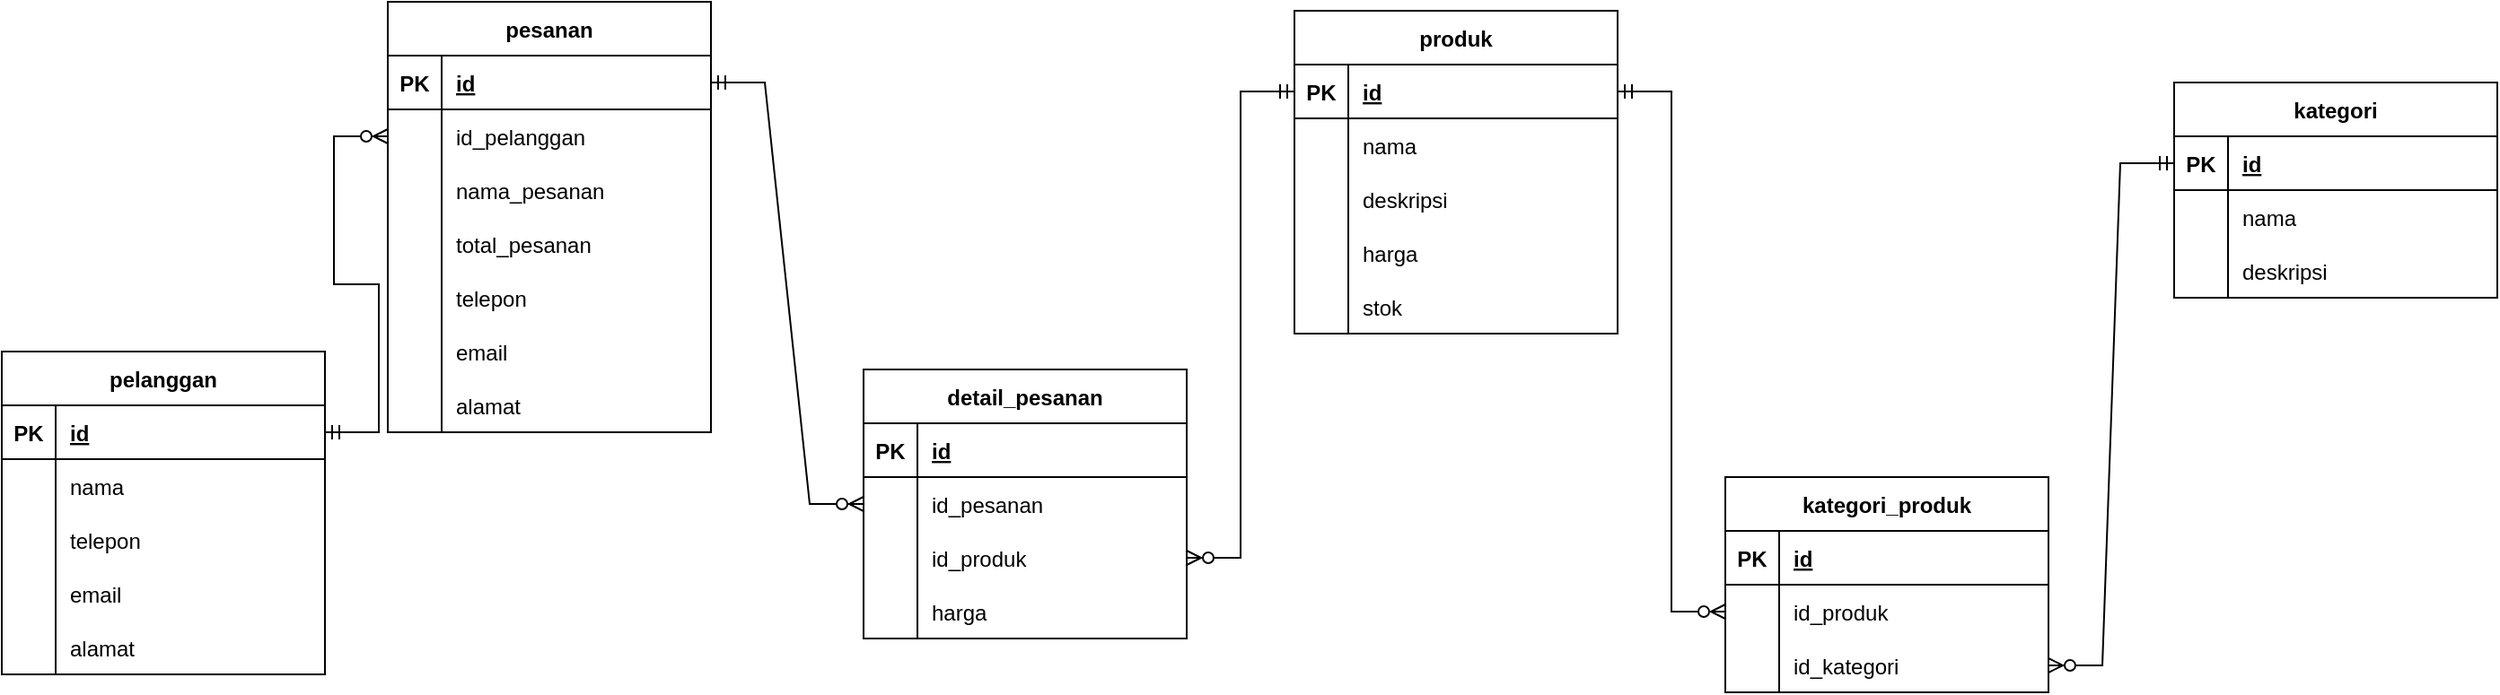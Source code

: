 <mxfile>
    <diagram id="DdSeFPwj7vcF3v-qImV0" name="Page-1">
        <mxGraphModel dx="671" dy="511" grid="1" gridSize="10" guides="1" tooltips="1" connect="1" arrows="1" fold="1" page="1" pageScale="1" pageWidth="850" pageHeight="1100" math="0" shadow="0">
            <root>
                <mxCell id="0"/>
                <mxCell id="1" parent="0"/>
                <mxCell id="Yi7rNI-i4tt3zs1nojZY-6" value="pelanggan" style="shape=table;startSize=30;container=1;collapsible=1;childLayout=tableLayout;fixedRows=1;rowLines=0;fontStyle=1;align=center;resizeLast=1;" parent="1" vertex="1">
                    <mxGeometry x="30" y="230" width="180" height="180" as="geometry"/>
                </mxCell>
                <mxCell id="Yi7rNI-i4tt3zs1nojZY-7" value="" style="shape=tableRow;horizontal=0;startSize=0;swimlaneHead=0;swimlaneBody=0;fillColor=none;collapsible=0;dropTarget=0;points=[[0,0.5],[1,0.5]];portConstraint=eastwest;top=0;left=0;right=0;bottom=1;" parent="Yi7rNI-i4tt3zs1nojZY-6" vertex="1">
                    <mxGeometry y="30" width="180" height="30" as="geometry"/>
                </mxCell>
                <mxCell id="Yi7rNI-i4tt3zs1nojZY-8" value="PK" style="shape=partialRectangle;connectable=0;fillColor=none;top=0;left=0;bottom=0;right=0;fontStyle=1;overflow=hidden;" parent="Yi7rNI-i4tt3zs1nojZY-7" vertex="1">
                    <mxGeometry width="30" height="30" as="geometry">
                        <mxRectangle width="30" height="30" as="alternateBounds"/>
                    </mxGeometry>
                </mxCell>
                <mxCell id="Yi7rNI-i4tt3zs1nojZY-9" value="id" style="shape=partialRectangle;connectable=0;fillColor=none;top=0;left=0;bottom=0;right=0;align=left;spacingLeft=6;fontStyle=5;overflow=hidden;" parent="Yi7rNI-i4tt3zs1nojZY-7" vertex="1">
                    <mxGeometry x="30" width="150" height="30" as="geometry">
                        <mxRectangle width="150" height="30" as="alternateBounds"/>
                    </mxGeometry>
                </mxCell>
                <mxCell id="Yi7rNI-i4tt3zs1nojZY-10" value="" style="shape=tableRow;horizontal=0;startSize=0;swimlaneHead=0;swimlaneBody=0;fillColor=none;collapsible=0;dropTarget=0;points=[[0,0.5],[1,0.5]];portConstraint=eastwest;top=0;left=0;right=0;bottom=0;" parent="Yi7rNI-i4tt3zs1nojZY-6" vertex="1">
                    <mxGeometry y="60" width="180" height="30" as="geometry"/>
                </mxCell>
                <mxCell id="Yi7rNI-i4tt3zs1nojZY-11" value="" style="shape=partialRectangle;connectable=0;fillColor=none;top=0;left=0;bottom=0;right=0;editable=1;overflow=hidden;" parent="Yi7rNI-i4tt3zs1nojZY-10" vertex="1">
                    <mxGeometry width="30" height="30" as="geometry">
                        <mxRectangle width="30" height="30" as="alternateBounds"/>
                    </mxGeometry>
                </mxCell>
                <mxCell id="Yi7rNI-i4tt3zs1nojZY-12" value="nama" style="shape=partialRectangle;connectable=0;fillColor=none;top=0;left=0;bottom=0;right=0;align=left;spacingLeft=6;overflow=hidden;" parent="Yi7rNI-i4tt3zs1nojZY-10" vertex="1">
                    <mxGeometry x="30" width="150" height="30" as="geometry">
                        <mxRectangle width="150" height="30" as="alternateBounds"/>
                    </mxGeometry>
                </mxCell>
                <mxCell id="Yi7rNI-i4tt3zs1nojZY-13" value="" style="shape=tableRow;horizontal=0;startSize=0;swimlaneHead=0;swimlaneBody=0;fillColor=none;collapsible=0;dropTarget=0;points=[[0,0.5],[1,0.5]];portConstraint=eastwest;top=0;left=0;right=0;bottom=0;" parent="Yi7rNI-i4tt3zs1nojZY-6" vertex="1">
                    <mxGeometry y="90" width="180" height="30" as="geometry"/>
                </mxCell>
                <mxCell id="Yi7rNI-i4tt3zs1nojZY-14" value="" style="shape=partialRectangle;connectable=0;fillColor=none;top=0;left=0;bottom=0;right=0;editable=1;overflow=hidden;" parent="Yi7rNI-i4tt3zs1nojZY-13" vertex="1">
                    <mxGeometry width="30" height="30" as="geometry">
                        <mxRectangle width="30" height="30" as="alternateBounds"/>
                    </mxGeometry>
                </mxCell>
                <mxCell id="Yi7rNI-i4tt3zs1nojZY-15" value="telepon" style="shape=partialRectangle;connectable=0;fillColor=none;top=0;left=0;bottom=0;right=0;align=left;spacingLeft=6;overflow=hidden;" parent="Yi7rNI-i4tt3zs1nojZY-13" vertex="1">
                    <mxGeometry x="30" width="150" height="30" as="geometry">
                        <mxRectangle width="150" height="30" as="alternateBounds"/>
                    </mxGeometry>
                </mxCell>
                <mxCell id="Yi7rNI-i4tt3zs1nojZY-16" value="" style="shape=tableRow;horizontal=0;startSize=0;swimlaneHead=0;swimlaneBody=0;fillColor=none;collapsible=0;dropTarget=0;points=[[0,0.5],[1,0.5]];portConstraint=eastwest;top=0;left=0;right=0;bottom=0;" parent="Yi7rNI-i4tt3zs1nojZY-6" vertex="1">
                    <mxGeometry y="120" width="180" height="30" as="geometry"/>
                </mxCell>
                <mxCell id="Yi7rNI-i4tt3zs1nojZY-17" value="" style="shape=partialRectangle;connectable=0;fillColor=none;top=0;left=0;bottom=0;right=0;editable=1;overflow=hidden;" parent="Yi7rNI-i4tt3zs1nojZY-16" vertex="1">
                    <mxGeometry width="30" height="30" as="geometry">
                        <mxRectangle width="30" height="30" as="alternateBounds"/>
                    </mxGeometry>
                </mxCell>
                <mxCell id="Yi7rNI-i4tt3zs1nojZY-18" value="email" style="shape=partialRectangle;connectable=0;fillColor=none;top=0;left=0;bottom=0;right=0;align=left;spacingLeft=6;overflow=hidden;" parent="Yi7rNI-i4tt3zs1nojZY-16" vertex="1">
                    <mxGeometry x="30" width="150" height="30" as="geometry">
                        <mxRectangle width="150" height="30" as="alternateBounds"/>
                    </mxGeometry>
                </mxCell>
                <mxCell id="Yi7rNI-i4tt3zs1nojZY-24" value="" style="shape=tableRow;horizontal=0;startSize=0;swimlaneHead=0;swimlaneBody=0;fillColor=none;collapsible=0;dropTarget=0;points=[[0,0.5],[1,0.5]];portConstraint=eastwest;top=0;left=0;right=0;bottom=0;" parent="Yi7rNI-i4tt3zs1nojZY-6" vertex="1">
                    <mxGeometry y="150" width="180" height="30" as="geometry"/>
                </mxCell>
                <mxCell id="Yi7rNI-i4tt3zs1nojZY-25" value="" style="shape=partialRectangle;connectable=0;fillColor=none;top=0;left=0;bottom=0;right=0;editable=1;overflow=hidden;" parent="Yi7rNI-i4tt3zs1nojZY-24" vertex="1">
                    <mxGeometry width="30" height="30" as="geometry">
                        <mxRectangle width="30" height="30" as="alternateBounds"/>
                    </mxGeometry>
                </mxCell>
                <mxCell id="Yi7rNI-i4tt3zs1nojZY-26" value="alamat" style="shape=partialRectangle;connectable=0;fillColor=none;top=0;left=0;bottom=0;right=0;align=left;spacingLeft=6;overflow=hidden;" parent="Yi7rNI-i4tt3zs1nojZY-24" vertex="1">
                    <mxGeometry x="30" width="150" height="30" as="geometry">
                        <mxRectangle width="150" height="30" as="alternateBounds"/>
                    </mxGeometry>
                </mxCell>
                <mxCell id="Yi7rNI-i4tt3zs1nojZY-27" value="pesanan" style="shape=table;startSize=30;container=1;collapsible=1;childLayout=tableLayout;fixedRows=1;rowLines=0;fontStyle=1;align=center;resizeLast=1;" parent="1" vertex="1">
                    <mxGeometry x="245" y="35" width="180" height="240" as="geometry"/>
                </mxCell>
                <mxCell id="Yi7rNI-i4tt3zs1nojZY-28" value="" style="shape=tableRow;horizontal=0;startSize=0;swimlaneHead=0;swimlaneBody=0;fillColor=none;collapsible=0;dropTarget=0;points=[[0,0.5],[1,0.5]];portConstraint=eastwest;top=0;left=0;right=0;bottom=1;" parent="Yi7rNI-i4tt3zs1nojZY-27" vertex="1">
                    <mxGeometry y="30" width="180" height="30" as="geometry"/>
                </mxCell>
                <mxCell id="Yi7rNI-i4tt3zs1nojZY-29" value="PK" style="shape=partialRectangle;connectable=0;fillColor=none;top=0;left=0;bottom=0;right=0;fontStyle=1;overflow=hidden;" parent="Yi7rNI-i4tt3zs1nojZY-28" vertex="1">
                    <mxGeometry width="30" height="30" as="geometry">
                        <mxRectangle width="30" height="30" as="alternateBounds"/>
                    </mxGeometry>
                </mxCell>
                <mxCell id="Yi7rNI-i4tt3zs1nojZY-30" value="id" style="shape=partialRectangle;connectable=0;fillColor=none;top=0;left=0;bottom=0;right=0;align=left;spacingLeft=6;fontStyle=5;overflow=hidden;" parent="Yi7rNI-i4tt3zs1nojZY-28" vertex="1">
                    <mxGeometry x="30" width="150" height="30" as="geometry">
                        <mxRectangle width="150" height="30" as="alternateBounds"/>
                    </mxGeometry>
                </mxCell>
                <mxCell id="Yi7rNI-i4tt3zs1nojZY-31" value="" style="shape=tableRow;horizontal=0;startSize=0;swimlaneHead=0;swimlaneBody=0;fillColor=none;collapsible=0;dropTarget=0;points=[[0,0.5],[1,0.5]];portConstraint=eastwest;top=0;left=0;right=0;bottom=0;" parent="Yi7rNI-i4tt3zs1nojZY-27" vertex="1">
                    <mxGeometry y="60" width="180" height="30" as="geometry"/>
                </mxCell>
                <mxCell id="Yi7rNI-i4tt3zs1nojZY-32" value="" style="shape=partialRectangle;connectable=0;fillColor=none;top=0;left=0;bottom=0;right=0;editable=1;overflow=hidden;" parent="Yi7rNI-i4tt3zs1nojZY-31" vertex="1">
                    <mxGeometry width="30" height="30" as="geometry">
                        <mxRectangle width="30" height="30" as="alternateBounds"/>
                    </mxGeometry>
                </mxCell>
                <mxCell id="Yi7rNI-i4tt3zs1nojZY-33" value="id_pelanggan" style="shape=partialRectangle;connectable=0;fillColor=none;top=0;left=0;bottom=0;right=0;align=left;spacingLeft=6;overflow=hidden;" parent="Yi7rNI-i4tt3zs1nojZY-31" vertex="1">
                    <mxGeometry x="30" width="150" height="30" as="geometry">
                        <mxRectangle width="150" height="30" as="alternateBounds"/>
                    </mxGeometry>
                </mxCell>
                <mxCell id="Yi7rNI-i4tt3zs1nojZY-37" value="" style="shape=tableRow;horizontal=0;startSize=0;swimlaneHead=0;swimlaneBody=0;fillColor=none;collapsible=0;dropTarget=0;points=[[0,0.5],[1,0.5]];portConstraint=eastwest;top=0;left=0;right=0;bottom=0;" parent="Yi7rNI-i4tt3zs1nojZY-27" vertex="1">
                    <mxGeometry y="90" width="180" height="30" as="geometry"/>
                </mxCell>
                <mxCell id="Yi7rNI-i4tt3zs1nojZY-38" value="" style="shape=partialRectangle;connectable=0;fillColor=none;top=0;left=0;bottom=0;right=0;editable=1;overflow=hidden;" parent="Yi7rNI-i4tt3zs1nojZY-37" vertex="1">
                    <mxGeometry width="30" height="30" as="geometry">
                        <mxRectangle width="30" height="30" as="alternateBounds"/>
                    </mxGeometry>
                </mxCell>
                <mxCell id="Yi7rNI-i4tt3zs1nojZY-39" value="nama_pesanan" style="shape=partialRectangle;connectable=0;fillColor=none;top=0;left=0;bottom=0;right=0;align=left;spacingLeft=6;overflow=hidden;" parent="Yi7rNI-i4tt3zs1nojZY-37" vertex="1">
                    <mxGeometry x="30" width="150" height="30" as="geometry">
                        <mxRectangle width="150" height="30" as="alternateBounds"/>
                    </mxGeometry>
                </mxCell>
                <mxCell id="Yi7rNI-i4tt3zs1nojZY-40" value="" style="shape=tableRow;horizontal=0;startSize=0;swimlaneHead=0;swimlaneBody=0;fillColor=none;collapsible=0;dropTarget=0;points=[[0,0.5],[1,0.5]];portConstraint=eastwest;top=0;left=0;right=0;bottom=0;" parent="Yi7rNI-i4tt3zs1nojZY-27" vertex="1">
                    <mxGeometry y="120" width="180" height="30" as="geometry"/>
                </mxCell>
                <mxCell id="Yi7rNI-i4tt3zs1nojZY-41" value="" style="shape=partialRectangle;connectable=0;fillColor=none;top=0;left=0;bottom=0;right=0;editable=1;overflow=hidden;" parent="Yi7rNI-i4tt3zs1nojZY-40" vertex="1">
                    <mxGeometry width="30" height="30" as="geometry">
                        <mxRectangle width="30" height="30" as="alternateBounds"/>
                    </mxGeometry>
                </mxCell>
                <mxCell id="Yi7rNI-i4tt3zs1nojZY-42" value="total_pesanan" style="shape=partialRectangle;connectable=0;fillColor=none;top=0;left=0;bottom=0;right=0;align=left;spacingLeft=6;overflow=hidden;" parent="Yi7rNI-i4tt3zs1nojZY-40" vertex="1">
                    <mxGeometry x="30" width="150" height="30" as="geometry">
                        <mxRectangle width="150" height="30" as="alternateBounds"/>
                    </mxGeometry>
                </mxCell>
                <mxCell id="Yi7rNI-i4tt3zs1nojZY-34" value="" style="shape=tableRow;horizontal=0;startSize=0;swimlaneHead=0;swimlaneBody=0;fillColor=none;collapsible=0;dropTarget=0;points=[[0,0.5],[1,0.5]];portConstraint=eastwest;top=0;left=0;right=0;bottom=0;" parent="Yi7rNI-i4tt3zs1nojZY-27" vertex="1">
                    <mxGeometry y="150" width="180" height="30" as="geometry"/>
                </mxCell>
                <mxCell id="Yi7rNI-i4tt3zs1nojZY-35" value="" style="shape=partialRectangle;connectable=0;fillColor=none;top=0;left=0;bottom=0;right=0;editable=1;overflow=hidden;" parent="Yi7rNI-i4tt3zs1nojZY-34" vertex="1">
                    <mxGeometry width="30" height="30" as="geometry">
                        <mxRectangle width="30" height="30" as="alternateBounds"/>
                    </mxGeometry>
                </mxCell>
                <mxCell id="Yi7rNI-i4tt3zs1nojZY-36" value="telepon" style="shape=partialRectangle;connectable=0;fillColor=none;top=0;left=0;bottom=0;right=0;align=left;spacingLeft=6;overflow=hidden;" parent="Yi7rNI-i4tt3zs1nojZY-34" vertex="1">
                    <mxGeometry x="30" width="150" height="30" as="geometry">
                        <mxRectangle width="150" height="30" as="alternateBounds"/>
                    </mxGeometry>
                </mxCell>
                <mxCell id="Yi7rNI-i4tt3zs1nojZY-136" value="" style="shape=tableRow;horizontal=0;startSize=0;swimlaneHead=0;swimlaneBody=0;fillColor=none;collapsible=0;dropTarget=0;points=[[0,0.5],[1,0.5]];portConstraint=eastwest;top=0;left=0;right=0;bottom=0;" parent="Yi7rNI-i4tt3zs1nojZY-27" vertex="1">
                    <mxGeometry y="180" width="180" height="30" as="geometry"/>
                </mxCell>
                <mxCell id="Yi7rNI-i4tt3zs1nojZY-137" value="" style="shape=partialRectangle;connectable=0;fillColor=none;top=0;left=0;bottom=0;right=0;editable=1;overflow=hidden;" parent="Yi7rNI-i4tt3zs1nojZY-136" vertex="1">
                    <mxGeometry width="30" height="30" as="geometry">
                        <mxRectangle width="30" height="30" as="alternateBounds"/>
                    </mxGeometry>
                </mxCell>
                <mxCell id="Yi7rNI-i4tt3zs1nojZY-138" value="email" style="shape=partialRectangle;connectable=0;fillColor=none;top=0;left=0;bottom=0;right=0;align=left;spacingLeft=6;overflow=hidden;" parent="Yi7rNI-i4tt3zs1nojZY-136" vertex="1">
                    <mxGeometry x="30" width="150" height="30" as="geometry">
                        <mxRectangle width="150" height="30" as="alternateBounds"/>
                    </mxGeometry>
                </mxCell>
                <mxCell id="Yi7rNI-i4tt3zs1nojZY-139" value="" style="shape=tableRow;horizontal=0;startSize=0;swimlaneHead=0;swimlaneBody=0;fillColor=none;collapsible=0;dropTarget=0;points=[[0,0.5],[1,0.5]];portConstraint=eastwest;top=0;left=0;right=0;bottom=0;" parent="Yi7rNI-i4tt3zs1nojZY-27" vertex="1">
                    <mxGeometry y="210" width="180" height="30" as="geometry"/>
                </mxCell>
                <mxCell id="Yi7rNI-i4tt3zs1nojZY-140" value="" style="shape=partialRectangle;connectable=0;fillColor=none;top=0;left=0;bottom=0;right=0;editable=1;overflow=hidden;" parent="Yi7rNI-i4tt3zs1nojZY-139" vertex="1">
                    <mxGeometry width="30" height="30" as="geometry">
                        <mxRectangle width="30" height="30" as="alternateBounds"/>
                    </mxGeometry>
                </mxCell>
                <mxCell id="Yi7rNI-i4tt3zs1nojZY-141" value="alamat" style="shape=partialRectangle;connectable=0;fillColor=none;top=0;left=0;bottom=0;right=0;align=left;spacingLeft=6;overflow=hidden;" parent="Yi7rNI-i4tt3zs1nojZY-139" vertex="1">
                    <mxGeometry x="30" width="150" height="30" as="geometry">
                        <mxRectangle width="150" height="30" as="alternateBounds"/>
                    </mxGeometry>
                </mxCell>
                <mxCell id="Yi7rNI-i4tt3zs1nojZY-47" value="produk" style="shape=table;startSize=30;container=1;collapsible=1;childLayout=tableLayout;fixedRows=1;rowLines=0;fontStyle=1;align=center;resizeLast=1;" parent="1" vertex="1">
                    <mxGeometry x="750" y="40" width="180" height="180" as="geometry"/>
                </mxCell>
                <mxCell id="Yi7rNI-i4tt3zs1nojZY-48" value="" style="shape=tableRow;horizontal=0;startSize=0;swimlaneHead=0;swimlaneBody=0;fillColor=none;collapsible=0;dropTarget=0;points=[[0,0.5],[1,0.5]];portConstraint=eastwest;top=0;left=0;right=0;bottom=1;" parent="Yi7rNI-i4tt3zs1nojZY-47" vertex="1">
                    <mxGeometry y="30" width="180" height="30" as="geometry"/>
                </mxCell>
                <mxCell id="Yi7rNI-i4tt3zs1nojZY-49" value="PK" style="shape=partialRectangle;connectable=0;fillColor=none;top=0;left=0;bottom=0;right=0;fontStyle=1;overflow=hidden;" parent="Yi7rNI-i4tt3zs1nojZY-48" vertex="1">
                    <mxGeometry width="30" height="30" as="geometry">
                        <mxRectangle width="30" height="30" as="alternateBounds"/>
                    </mxGeometry>
                </mxCell>
                <mxCell id="Yi7rNI-i4tt3zs1nojZY-50" value="id" style="shape=partialRectangle;connectable=0;fillColor=none;top=0;left=0;bottom=0;right=0;align=left;spacingLeft=6;fontStyle=5;overflow=hidden;" parent="Yi7rNI-i4tt3zs1nojZY-48" vertex="1">
                    <mxGeometry x="30" width="150" height="30" as="geometry">
                        <mxRectangle width="150" height="30" as="alternateBounds"/>
                    </mxGeometry>
                </mxCell>
                <mxCell id="Yi7rNI-i4tt3zs1nojZY-51" value="" style="shape=tableRow;horizontal=0;startSize=0;swimlaneHead=0;swimlaneBody=0;fillColor=none;collapsible=0;dropTarget=0;points=[[0,0.5],[1,0.5]];portConstraint=eastwest;top=0;left=0;right=0;bottom=0;" parent="Yi7rNI-i4tt3zs1nojZY-47" vertex="1">
                    <mxGeometry y="60" width="180" height="30" as="geometry"/>
                </mxCell>
                <mxCell id="Yi7rNI-i4tt3zs1nojZY-52" value="" style="shape=partialRectangle;connectable=0;fillColor=none;top=0;left=0;bottom=0;right=0;editable=1;overflow=hidden;" parent="Yi7rNI-i4tt3zs1nojZY-51" vertex="1">
                    <mxGeometry width="30" height="30" as="geometry">
                        <mxRectangle width="30" height="30" as="alternateBounds"/>
                    </mxGeometry>
                </mxCell>
                <mxCell id="Yi7rNI-i4tt3zs1nojZY-53" value="nama" style="shape=partialRectangle;connectable=0;fillColor=none;top=0;left=0;bottom=0;right=0;align=left;spacingLeft=6;overflow=hidden;" parent="Yi7rNI-i4tt3zs1nojZY-51" vertex="1">
                    <mxGeometry x="30" width="150" height="30" as="geometry">
                        <mxRectangle width="150" height="30" as="alternateBounds"/>
                    </mxGeometry>
                </mxCell>
                <mxCell id="Yi7rNI-i4tt3zs1nojZY-54" value="" style="shape=tableRow;horizontal=0;startSize=0;swimlaneHead=0;swimlaneBody=0;fillColor=none;collapsible=0;dropTarget=0;points=[[0,0.5],[1,0.5]];portConstraint=eastwest;top=0;left=0;right=0;bottom=0;" parent="Yi7rNI-i4tt3zs1nojZY-47" vertex="1">
                    <mxGeometry y="90" width="180" height="30" as="geometry"/>
                </mxCell>
                <mxCell id="Yi7rNI-i4tt3zs1nojZY-55" value="" style="shape=partialRectangle;connectable=0;fillColor=none;top=0;left=0;bottom=0;right=0;editable=1;overflow=hidden;" parent="Yi7rNI-i4tt3zs1nojZY-54" vertex="1">
                    <mxGeometry width="30" height="30" as="geometry">
                        <mxRectangle width="30" height="30" as="alternateBounds"/>
                    </mxGeometry>
                </mxCell>
                <mxCell id="Yi7rNI-i4tt3zs1nojZY-56" value="deskripsi" style="shape=partialRectangle;connectable=0;fillColor=none;top=0;left=0;bottom=0;right=0;align=left;spacingLeft=6;overflow=hidden;" parent="Yi7rNI-i4tt3zs1nojZY-54" vertex="1">
                    <mxGeometry x="30" width="150" height="30" as="geometry">
                        <mxRectangle width="150" height="30" as="alternateBounds"/>
                    </mxGeometry>
                </mxCell>
                <mxCell id="Yi7rNI-i4tt3zs1nojZY-57" value="" style="shape=tableRow;horizontal=0;startSize=0;swimlaneHead=0;swimlaneBody=0;fillColor=none;collapsible=0;dropTarget=0;points=[[0,0.5],[1,0.5]];portConstraint=eastwest;top=0;left=0;right=0;bottom=0;" parent="Yi7rNI-i4tt3zs1nojZY-47" vertex="1">
                    <mxGeometry y="120" width="180" height="30" as="geometry"/>
                </mxCell>
                <mxCell id="Yi7rNI-i4tt3zs1nojZY-58" value="" style="shape=partialRectangle;connectable=0;fillColor=none;top=0;left=0;bottom=0;right=0;editable=1;overflow=hidden;" parent="Yi7rNI-i4tt3zs1nojZY-57" vertex="1">
                    <mxGeometry width="30" height="30" as="geometry">
                        <mxRectangle width="30" height="30" as="alternateBounds"/>
                    </mxGeometry>
                </mxCell>
                <mxCell id="Yi7rNI-i4tt3zs1nojZY-59" value="harga" style="shape=partialRectangle;connectable=0;fillColor=none;top=0;left=0;bottom=0;right=0;align=left;spacingLeft=6;overflow=hidden;" parent="Yi7rNI-i4tt3zs1nojZY-57" vertex="1">
                    <mxGeometry x="30" width="150" height="30" as="geometry">
                        <mxRectangle width="150" height="30" as="alternateBounds"/>
                    </mxGeometry>
                </mxCell>
                <mxCell id="3YHZOsRgYViSHwkHLnGE-1" value="" style="shape=tableRow;horizontal=0;startSize=0;swimlaneHead=0;swimlaneBody=0;fillColor=none;collapsible=0;dropTarget=0;points=[[0,0.5],[1,0.5]];portConstraint=eastwest;top=0;left=0;right=0;bottom=0;" parent="Yi7rNI-i4tt3zs1nojZY-47" vertex="1">
                    <mxGeometry y="150" width="180" height="30" as="geometry"/>
                </mxCell>
                <mxCell id="3YHZOsRgYViSHwkHLnGE-2" value="" style="shape=partialRectangle;connectable=0;fillColor=none;top=0;left=0;bottom=0;right=0;editable=1;overflow=hidden;" parent="3YHZOsRgYViSHwkHLnGE-1" vertex="1">
                    <mxGeometry width="30" height="30" as="geometry">
                        <mxRectangle width="30" height="30" as="alternateBounds"/>
                    </mxGeometry>
                </mxCell>
                <mxCell id="3YHZOsRgYViSHwkHLnGE-3" value="stok" style="shape=partialRectangle;connectable=0;fillColor=none;top=0;left=0;bottom=0;right=0;align=left;spacingLeft=6;overflow=hidden;" parent="3YHZOsRgYViSHwkHLnGE-1" vertex="1">
                    <mxGeometry x="30" width="150" height="30" as="geometry">
                        <mxRectangle width="150" height="30" as="alternateBounds"/>
                    </mxGeometry>
                </mxCell>
                <mxCell id="Yi7rNI-i4tt3zs1nojZY-63" value="kategori" style="shape=table;startSize=30;container=1;collapsible=1;childLayout=tableLayout;fixedRows=1;rowLines=0;fontStyle=1;align=center;resizeLast=1;" parent="1" vertex="1">
                    <mxGeometry x="1240" y="80" width="180" height="120" as="geometry"/>
                </mxCell>
                <mxCell id="Yi7rNI-i4tt3zs1nojZY-64" value="" style="shape=tableRow;horizontal=0;startSize=0;swimlaneHead=0;swimlaneBody=0;fillColor=none;collapsible=0;dropTarget=0;points=[[0,0.5],[1,0.5]];portConstraint=eastwest;top=0;left=0;right=0;bottom=1;" parent="Yi7rNI-i4tt3zs1nojZY-63" vertex="1">
                    <mxGeometry y="30" width="180" height="30" as="geometry"/>
                </mxCell>
                <mxCell id="Yi7rNI-i4tt3zs1nojZY-65" value="PK" style="shape=partialRectangle;connectable=0;fillColor=none;top=0;left=0;bottom=0;right=0;fontStyle=1;overflow=hidden;" parent="Yi7rNI-i4tt3zs1nojZY-64" vertex="1">
                    <mxGeometry width="30" height="30" as="geometry">
                        <mxRectangle width="30" height="30" as="alternateBounds"/>
                    </mxGeometry>
                </mxCell>
                <mxCell id="Yi7rNI-i4tt3zs1nojZY-66" value="id" style="shape=partialRectangle;connectable=0;fillColor=none;top=0;left=0;bottom=0;right=0;align=left;spacingLeft=6;fontStyle=5;overflow=hidden;" parent="Yi7rNI-i4tt3zs1nojZY-64" vertex="1">
                    <mxGeometry x="30" width="150" height="30" as="geometry">
                        <mxRectangle width="150" height="30" as="alternateBounds"/>
                    </mxGeometry>
                </mxCell>
                <mxCell id="Yi7rNI-i4tt3zs1nojZY-67" value="" style="shape=tableRow;horizontal=0;startSize=0;swimlaneHead=0;swimlaneBody=0;fillColor=none;collapsible=0;dropTarget=0;points=[[0,0.5],[1,0.5]];portConstraint=eastwest;top=0;left=0;right=0;bottom=0;" parent="Yi7rNI-i4tt3zs1nojZY-63" vertex="1">
                    <mxGeometry y="60" width="180" height="30" as="geometry"/>
                </mxCell>
                <mxCell id="Yi7rNI-i4tt3zs1nojZY-68" value="" style="shape=partialRectangle;connectable=0;fillColor=none;top=0;left=0;bottom=0;right=0;editable=1;overflow=hidden;" parent="Yi7rNI-i4tt3zs1nojZY-67" vertex="1">
                    <mxGeometry width="30" height="30" as="geometry">
                        <mxRectangle width="30" height="30" as="alternateBounds"/>
                    </mxGeometry>
                </mxCell>
                <mxCell id="Yi7rNI-i4tt3zs1nojZY-69" value="nama" style="shape=partialRectangle;connectable=0;fillColor=none;top=0;left=0;bottom=0;right=0;align=left;spacingLeft=6;overflow=hidden;" parent="Yi7rNI-i4tt3zs1nojZY-67" vertex="1">
                    <mxGeometry x="30" width="150" height="30" as="geometry">
                        <mxRectangle width="150" height="30" as="alternateBounds"/>
                    </mxGeometry>
                </mxCell>
                <mxCell id="Yi7rNI-i4tt3zs1nojZY-163" value="" style="shape=tableRow;horizontal=0;startSize=0;swimlaneHead=0;swimlaneBody=0;fillColor=none;collapsible=0;dropTarget=0;points=[[0,0.5],[1,0.5]];portConstraint=eastwest;top=0;left=0;right=0;bottom=0;" parent="Yi7rNI-i4tt3zs1nojZY-63" vertex="1">
                    <mxGeometry y="90" width="180" height="30" as="geometry"/>
                </mxCell>
                <mxCell id="Yi7rNI-i4tt3zs1nojZY-164" value="" style="shape=partialRectangle;connectable=0;fillColor=none;top=0;left=0;bottom=0;right=0;editable=1;overflow=hidden;" parent="Yi7rNI-i4tt3zs1nojZY-163" vertex="1">
                    <mxGeometry width="30" height="30" as="geometry">
                        <mxRectangle width="30" height="30" as="alternateBounds"/>
                    </mxGeometry>
                </mxCell>
                <mxCell id="Yi7rNI-i4tt3zs1nojZY-165" value="deskripsi" style="shape=partialRectangle;connectable=0;fillColor=none;top=0;left=0;bottom=0;right=0;align=left;spacingLeft=6;overflow=hidden;" parent="Yi7rNI-i4tt3zs1nojZY-163" vertex="1">
                    <mxGeometry x="30" width="150" height="30" as="geometry">
                        <mxRectangle width="150" height="30" as="alternateBounds"/>
                    </mxGeometry>
                </mxCell>
                <mxCell id="Yi7rNI-i4tt3zs1nojZY-79" value="kategori_produk" style="shape=table;startSize=30;container=1;collapsible=1;childLayout=tableLayout;fixedRows=1;rowLines=0;fontStyle=1;align=center;resizeLast=1;" parent="1" vertex="1">
                    <mxGeometry x="990" y="300" width="180" height="120" as="geometry"/>
                </mxCell>
                <mxCell id="Yi7rNI-i4tt3zs1nojZY-80" value="" style="shape=tableRow;horizontal=0;startSize=0;swimlaneHead=0;swimlaneBody=0;fillColor=none;collapsible=0;dropTarget=0;points=[[0,0.5],[1,0.5]];portConstraint=eastwest;top=0;left=0;right=0;bottom=1;" parent="Yi7rNI-i4tt3zs1nojZY-79" vertex="1">
                    <mxGeometry y="30" width="180" height="30" as="geometry"/>
                </mxCell>
                <mxCell id="Yi7rNI-i4tt3zs1nojZY-81" value="PK" style="shape=partialRectangle;connectable=0;fillColor=none;top=0;left=0;bottom=0;right=0;fontStyle=1;overflow=hidden;" parent="Yi7rNI-i4tt3zs1nojZY-80" vertex="1">
                    <mxGeometry width="30" height="30" as="geometry">
                        <mxRectangle width="30" height="30" as="alternateBounds"/>
                    </mxGeometry>
                </mxCell>
                <mxCell id="Yi7rNI-i4tt3zs1nojZY-82" value="id" style="shape=partialRectangle;connectable=0;fillColor=none;top=0;left=0;bottom=0;right=0;align=left;spacingLeft=6;fontStyle=5;overflow=hidden;" parent="Yi7rNI-i4tt3zs1nojZY-80" vertex="1">
                    <mxGeometry x="30" width="150" height="30" as="geometry">
                        <mxRectangle width="150" height="30" as="alternateBounds"/>
                    </mxGeometry>
                </mxCell>
                <mxCell id="Yi7rNI-i4tt3zs1nojZY-83" value="" style="shape=tableRow;horizontal=0;startSize=0;swimlaneHead=0;swimlaneBody=0;fillColor=none;collapsible=0;dropTarget=0;points=[[0,0.5],[1,0.5]];portConstraint=eastwest;top=0;left=0;right=0;bottom=0;" parent="Yi7rNI-i4tt3zs1nojZY-79" vertex="1">
                    <mxGeometry y="60" width="180" height="30" as="geometry"/>
                </mxCell>
                <mxCell id="Yi7rNI-i4tt3zs1nojZY-84" value="" style="shape=partialRectangle;connectable=0;fillColor=none;top=0;left=0;bottom=0;right=0;editable=1;overflow=hidden;" parent="Yi7rNI-i4tt3zs1nojZY-83" vertex="1">
                    <mxGeometry width="30" height="30" as="geometry">
                        <mxRectangle width="30" height="30" as="alternateBounds"/>
                    </mxGeometry>
                </mxCell>
                <mxCell id="Yi7rNI-i4tt3zs1nojZY-85" value="id_produk" style="shape=partialRectangle;connectable=0;fillColor=none;top=0;left=0;bottom=0;right=0;align=left;spacingLeft=6;overflow=hidden;" parent="Yi7rNI-i4tt3zs1nojZY-83" vertex="1">
                    <mxGeometry x="30" width="150" height="30" as="geometry">
                        <mxRectangle width="150" height="30" as="alternateBounds"/>
                    </mxGeometry>
                </mxCell>
                <mxCell id="Yi7rNI-i4tt3zs1nojZY-86" value="" style="shape=tableRow;horizontal=0;startSize=0;swimlaneHead=0;swimlaneBody=0;fillColor=none;collapsible=0;dropTarget=0;points=[[0,0.5],[1,0.5]];portConstraint=eastwest;top=0;left=0;right=0;bottom=0;" parent="Yi7rNI-i4tt3zs1nojZY-79" vertex="1">
                    <mxGeometry y="90" width="180" height="30" as="geometry"/>
                </mxCell>
                <mxCell id="Yi7rNI-i4tt3zs1nojZY-87" value="" style="shape=partialRectangle;connectable=0;fillColor=none;top=0;left=0;bottom=0;right=0;editable=1;overflow=hidden;" parent="Yi7rNI-i4tt3zs1nojZY-86" vertex="1">
                    <mxGeometry width="30" height="30" as="geometry">
                        <mxRectangle width="30" height="30" as="alternateBounds"/>
                    </mxGeometry>
                </mxCell>
                <mxCell id="Yi7rNI-i4tt3zs1nojZY-88" value="id_kategori" style="shape=partialRectangle;connectable=0;fillColor=none;top=0;left=0;bottom=0;right=0;align=left;spacingLeft=6;overflow=hidden;" parent="Yi7rNI-i4tt3zs1nojZY-86" vertex="1">
                    <mxGeometry x="30" width="150" height="30" as="geometry">
                        <mxRectangle width="150" height="30" as="alternateBounds"/>
                    </mxGeometry>
                </mxCell>
                <mxCell id="Yi7rNI-i4tt3zs1nojZY-95" value="detail_pesanan" style="shape=table;startSize=30;container=1;collapsible=1;childLayout=tableLayout;fixedRows=1;rowLines=0;fontStyle=1;align=center;resizeLast=1;" parent="1" vertex="1">
                    <mxGeometry x="510" y="240" width="180" height="150" as="geometry"/>
                </mxCell>
                <mxCell id="Yi7rNI-i4tt3zs1nojZY-96" value="" style="shape=tableRow;horizontal=0;startSize=0;swimlaneHead=0;swimlaneBody=0;fillColor=none;collapsible=0;dropTarget=0;points=[[0,0.5],[1,0.5]];portConstraint=eastwest;top=0;left=0;right=0;bottom=1;" parent="Yi7rNI-i4tt3zs1nojZY-95" vertex="1">
                    <mxGeometry y="30" width="180" height="30" as="geometry"/>
                </mxCell>
                <mxCell id="Yi7rNI-i4tt3zs1nojZY-97" value="PK" style="shape=partialRectangle;connectable=0;fillColor=none;top=0;left=0;bottom=0;right=0;fontStyle=1;overflow=hidden;" parent="Yi7rNI-i4tt3zs1nojZY-96" vertex="1">
                    <mxGeometry width="30" height="30" as="geometry">
                        <mxRectangle width="30" height="30" as="alternateBounds"/>
                    </mxGeometry>
                </mxCell>
                <mxCell id="Yi7rNI-i4tt3zs1nojZY-98" value="id" style="shape=partialRectangle;connectable=0;fillColor=none;top=0;left=0;bottom=0;right=0;align=left;spacingLeft=6;fontStyle=5;overflow=hidden;" parent="Yi7rNI-i4tt3zs1nojZY-96" vertex="1">
                    <mxGeometry x="30" width="150" height="30" as="geometry">
                        <mxRectangle width="150" height="30" as="alternateBounds"/>
                    </mxGeometry>
                </mxCell>
                <mxCell id="Yi7rNI-i4tt3zs1nojZY-99" value="" style="shape=tableRow;horizontal=0;startSize=0;swimlaneHead=0;swimlaneBody=0;fillColor=none;collapsible=0;dropTarget=0;points=[[0,0.5],[1,0.5]];portConstraint=eastwest;top=0;left=0;right=0;bottom=0;" parent="Yi7rNI-i4tt3zs1nojZY-95" vertex="1">
                    <mxGeometry y="60" width="180" height="30" as="geometry"/>
                </mxCell>
                <mxCell id="Yi7rNI-i4tt3zs1nojZY-100" value="" style="shape=partialRectangle;connectable=0;fillColor=none;top=0;left=0;bottom=0;right=0;editable=1;overflow=hidden;" parent="Yi7rNI-i4tt3zs1nojZY-99" vertex="1">
                    <mxGeometry width="30" height="30" as="geometry">
                        <mxRectangle width="30" height="30" as="alternateBounds"/>
                    </mxGeometry>
                </mxCell>
                <mxCell id="Yi7rNI-i4tt3zs1nojZY-101" value="id_pesanan" style="shape=partialRectangle;connectable=0;fillColor=none;top=0;left=0;bottom=0;right=0;align=left;spacingLeft=6;overflow=hidden;" parent="Yi7rNI-i4tt3zs1nojZY-99" vertex="1">
                    <mxGeometry x="30" width="150" height="30" as="geometry">
                        <mxRectangle width="150" height="30" as="alternateBounds"/>
                    </mxGeometry>
                </mxCell>
                <mxCell id="Yi7rNI-i4tt3zs1nojZY-102" value="" style="shape=tableRow;horizontal=0;startSize=0;swimlaneHead=0;swimlaneBody=0;fillColor=none;collapsible=0;dropTarget=0;points=[[0,0.5],[1,0.5]];portConstraint=eastwest;top=0;left=0;right=0;bottom=0;" parent="Yi7rNI-i4tt3zs1nojZY-95" vertex="1">
                    <mxGeometry y="90" width="180" height="30" as="geometry"/>
                </mxCell>
                <mxCell id="Yi7rNI-i4tt3zs1nojZY-103" value="" style="shape=partialRectangle;connectable=0;fillColor=none;top=0;left=0;bottom=0;right=0;editable=1;overflow=hidden;" parent="Yi7rNI-i4tt3zs1nojZY-102" vertex="1">
                    <mxGeometry width="30" height="30" as="geometry">
                        <mxRectangle width="30" height="30" as="alternateBounds"/>
                    </mxGeometry>
                </mxCell>
                <mxCell id="Yi7rNI-i4tt3zs1nojZY-104" value="id_produk" style="shape=partialRectangle;connectable=0;fillColor=none;top=0;left=0;bottom=0;right=0;align=left;spacingLeft=6;overflow=hidden;" parent="Yi7rNI-i4tt3zs1nojZY-102" vertex="1">
                    <mxGeometry x="30" width="150" height="30" as="geometry">
                        <mxRectangle width="150" height="30" as="alternateBounds"/>
                    </mxGeometry>
                </mxCell>
                <mxCell id="Yi7rNI-i4tt3zs1nojZY-105" value="" style="shape=tableRow;horizontal=0;startSize=0;swimlaneHead=0;swimlaneBody=0;fillColor=none;collapsible=0;dropTarget=0;points=[[0,0.5],[1,0.5]];portConstraint=eastwest;top=0;left=0;right=0;bottom=0;" parent="Yi7rNI-i4tt3zs1nojZY-95" vertex="1">
                    <mxGeometry y="120" width="180" height="30" as="geometry"/>
                </mxCell>
                <mxCell id="Yi7rNI-i4tt3zs1nojZY-106" value="" style="shape=partialRectangle;connectable=0;fillColor=none;top=0;left=0;bottom=0;right=0;editable=1;overflow=hidden;" parent="Yi7rNI-i4tt3zs1nojZY-105" vertex="1">
                    <mxGeometry width="30" height="30" as="geometry">
                        <mxRectangle width="30" height="30" as="alternateBounds"/>
                    </mxGeometry>
                </mxCell>
                <mxCell id="Yi7rNI-i4tt3zs1nojZY-107" value="harga" style="shape=partialRectangle;connectable=0;fillColor=none;top=0;left=0;bottom=0;right=0;align=left;spacingLeft=6;overflow=hidden;" parent="Yi7rNI-i4tt3zs1nojZY-105" vertex="1">
                    <mxGeometry x="30" width="150" height="30" as="geometry">
                        <mxRectangle width="150" height="30" as="alternateBounds"/>
                    </mxGeometry>
                </mxCell>
                <mxCell id="Yi7rNI-i4tt3zs1nojZY-166" value="" style="edgeStyle=entityRelationEdgeStyle;fontSize=12;html=1;endArrow=ERzeroToMany;startArrow=ERmandOne;rounded=0;exitX=1;exitY=0.5;exitDx=0;exitDy=0;" parent="1" source="Yi7rNI-i4tt3zs1nojZY-7" target="Yi7rNI-i4tt3zs1nojZY-31" edge="1">
                    <mxGeometry width="100" height="100" relative="1" as="geometry">
                        <mxPoint x="410" y="310" as="sourcePoint"/>
                        <mxPoint x="510" y="210" as="targetPoint"/>
                    </mxGeometry>
                </mxCell>
                <mxCell id="Yi7rNI-i4tt3zs1nojZY-167" value="" style="edgeStyle=entityRelationEdgeStyle;fontSize=12;html=1;endArrow=ERzeroToMany;startArrow=ERmandOne;rounded=0;exitX=1;exitY=0.5;exitDx=0;exitDy=0;entryX=0;entryY=0.5;entryDx=0;entryDy=0;" parent="1" source="Yi7rNI-i4tt3zs1nojZY-48" target="Yi7rNI-i4tt3zs1nojZY-83" edge="1">
                    <mxGeometry width="100" height="100" relative="1" as="geometry">
                        <mxPoint x="1170" y="310" as="sourcePoint"/>
                        <mxPoint x="1270" y="210" as="targetPoint"/>
                    </mxGeometry>
                </mxCell>
                <mxCell id="Yi7rNI-i4tt3zs1nojZY-168" value="" style="edgeStyle=entityRelationEdgeStyle;fontSize=12;html=1;endArrow=ERzeroToMany;startArrow=ERmandOne;rounded=0;entryX=1;entryY=0.5;entryDx=0;entryDy=0;" parent="1" source="Yi7rNI-i4tt3zs1nojZY-64" target="Yi7rNI-i4tt3zs1nojZY-86" edge="1">
                    <mxGeometry width="100" height="100" relative="1" as="geometry">
                        <mxPoint x="1170" y="310" as="sourcePoint"/>
                        <mxPoint x="1270" y="210" as="targetPoint"/>
                    </mxGeometry>
                </mxCell>
                <mxCell id="Yi7rNI-i4tt3zs1nojZY-169" value="" style="edgeStyle=entityRelationEdgeStyle;fontSize=12;html=1;endArrow=ERzeroToMany;startArrow=ERmandOne;rounded=0;exitX=0;exitY=0.5;exitDx=0;exitDy=0;entryX=1;entryY=0.5;entryDx=0;entryDy=0;" parent="1" source="Yi7rNI-i4tt3zs1nojZY-48" target="Yi7rNI-i4tt3zs1nojZY-102" edge="1">
                    <mxGeometry width="100" height="100" relative="1" as="geometry">
                        <mxPoint x="600" y="310" as="sourcePoint"/>
                        <mxPoint x="700" y="210" as="targetPoint"/>
                    </mxGeometry>
                </mxCell>
                <mxCell id="Yi7rNI-i4tt3zs1nojZY-170" value="" style="edgeStyle=entityRelationEdgeStyle;fontSize=12;html=1;endArrow=ERzeroToMany;startArrow=ERmandOne;rounded=0;exitX=1;exitY=0.5;exitDx=0;exitDy=0;entryX=0;entryY=0.5;entryDx=0;entryDy=0;" parent="1" source="Yi7rNI-i4tt3zs1nojZY-28" target="Yi7rNI-i4tt3zs1nojZY-99" edge="1">
                    <mxGeometry width="100" height="100" relative="1" as="geometry">
                        <mxPoint x="600" y="310" as="sourcePoint"/>
                        <mxPoint x="570" y="160" as="targetPoint"/>
                    </mxGeometry>
                </mxCell>
            </root>
        </mxGraphModel>
    </diagram>
</mxfile>